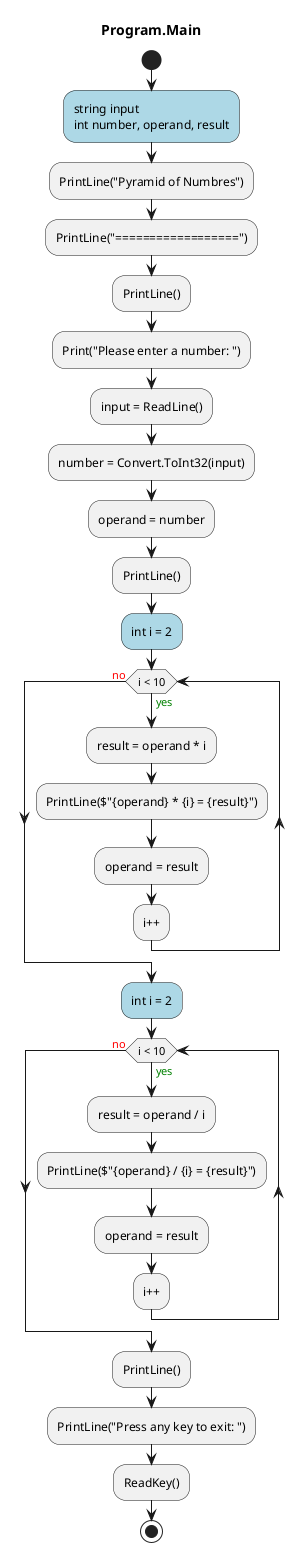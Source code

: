 @startuml Program.Main
title Program.Main
start
#LightBlue:string input
int number, operand, result;
:PrintLine("Pyramid of Numbres");
:PrintLine("==================");
:PrintLine();
:Print("Please enter a number: ");
:input = ReadLine();
:number = Convert.ToInt32(input);
:operand = number;
:PrintLine();
#LightBlue:int i = 2;
while (i < 10) is (<color:green>yes)
    :result = operand * i;
    :PrintLine($"{operand} * {i} = {result}");
    :operand = result;
:i++;
endwhile (<color:red>no)
#LightBlue:int i = 2;
while (i < 10) is (<color:green>yes)
    :result = operand / i;
    :PrintLine($"{operand} / {i} = {result}");
    :operand = result;
:i++;
endwhile (<color:red>no)
:PrintLine();
:PrintLine("Press any key to exit: ");
:ReadKey();
stop
@enduml
